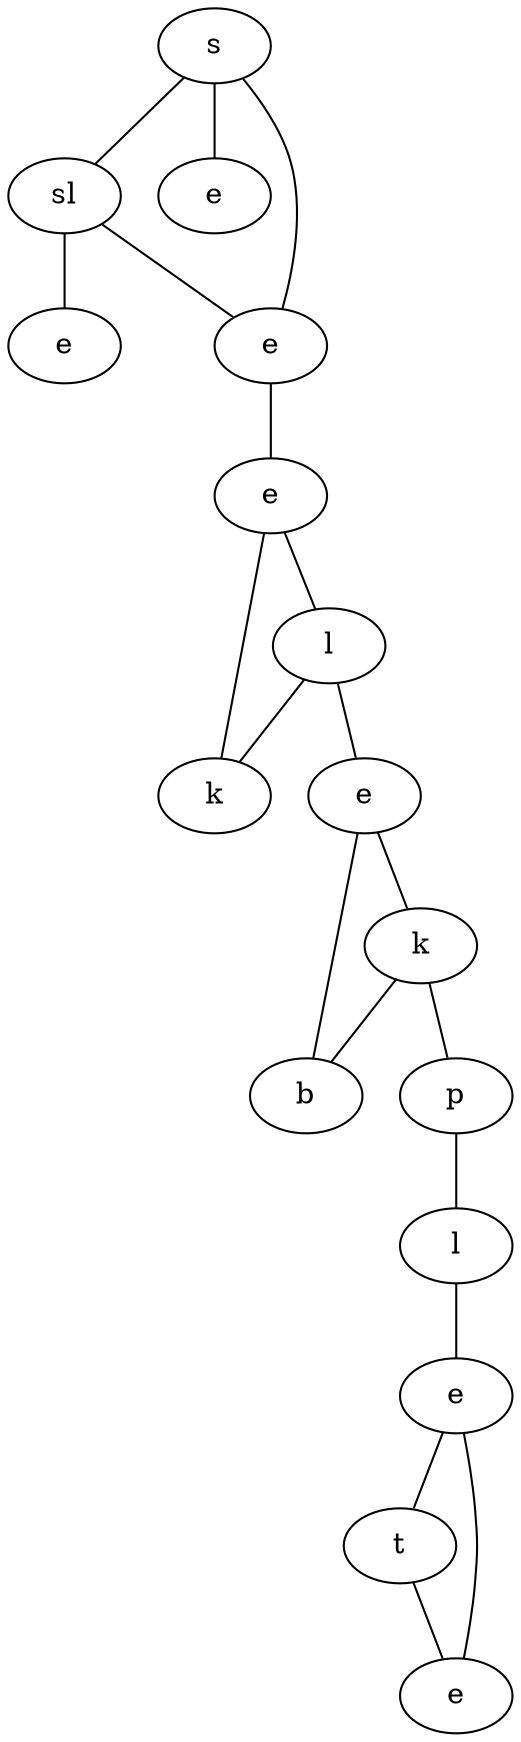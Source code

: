 graph {
nMGJ[label="s"]
ztxc[label="sl"]
Fqfh[label="e"]
QUDc[label="e"]
KiqH[label="e"]
KBlP[label="e"]
ZjDc[label="l"]
McgV[label="k"]
xSgH[label="e"]
MGJp[label="k"]
VhLo[label="b"]
TCyw[label="p"]
CkAc[label="l"]
uvVx[label="e"]
FYSl[label="t"]
WarZ[label="e"]
nMGJ -- ztxc
nMGJ -- Fqfh
nMGJ -- QUDc
ztxc -- QUDc
ztxc -- KiqH
QUDc -- KBlP
KBlP -- ZjDc
KBlP -- McgV
ZjDc -- McgV
ZjDc -- xSgH
xSgH -- MGJp
xSgH -- VhLo
MGJp -- VhLo
MGJp -- TCyw
TCyw -- CkAc
CkAc -- uvVx
uvVx -- FYSl
uvVx -- WarZ
FYSl -- WarZ
}